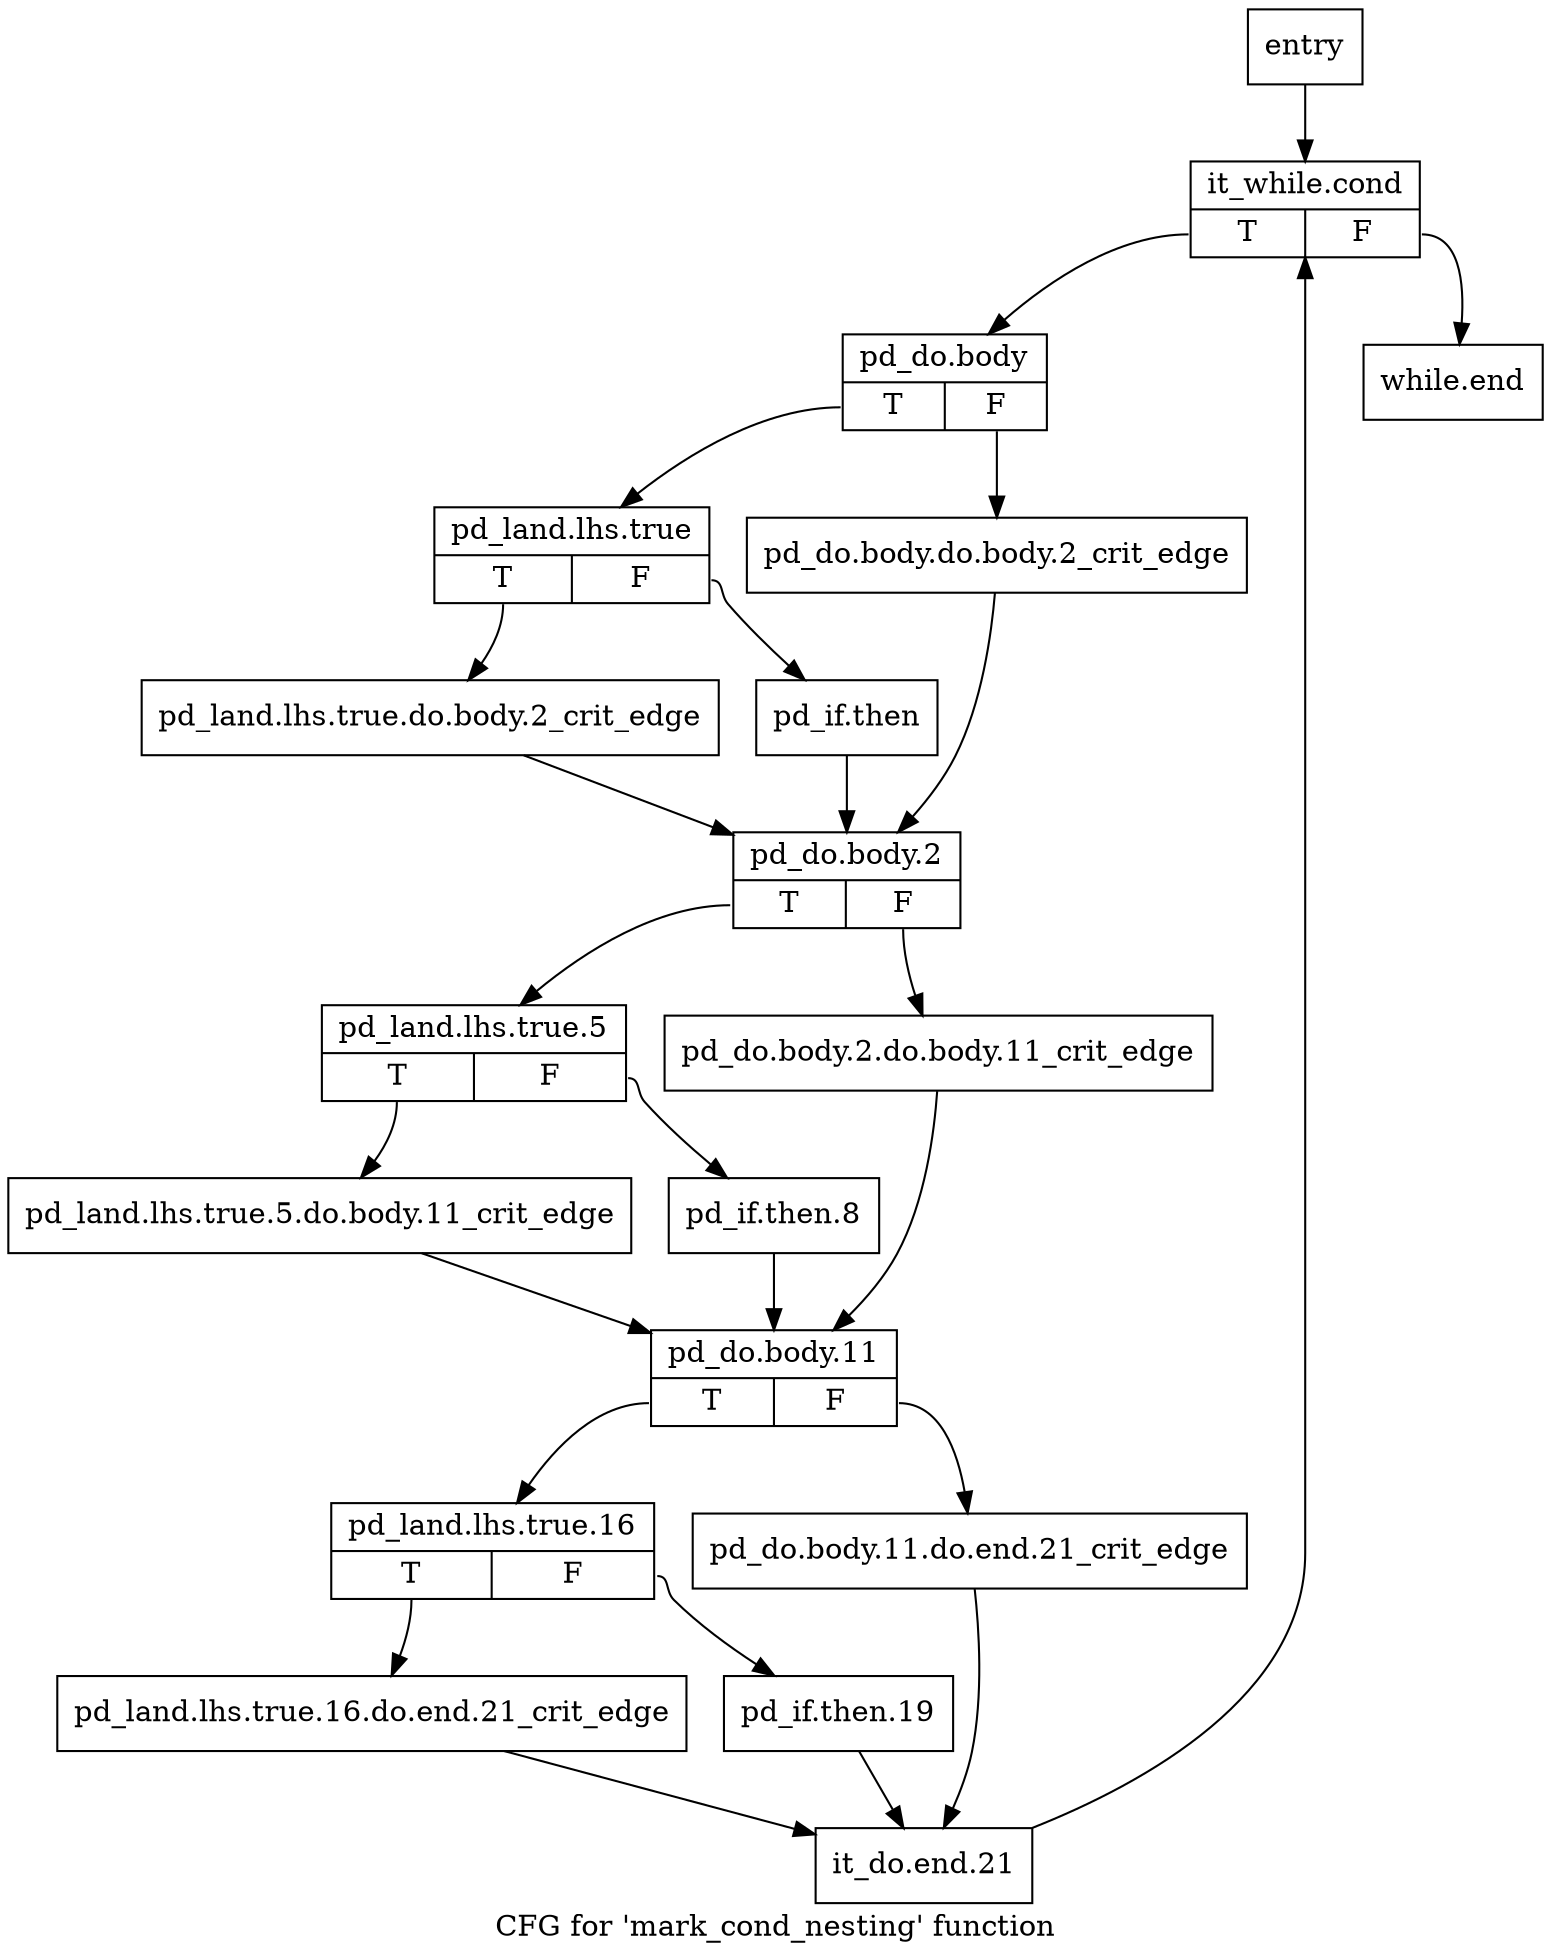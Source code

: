 digraph "CFG for 'mark_cond_nesting' function" {
	label="CFG for 'mark_cond_nesting' function";

	Node0x93619a0 [shape=record,label="{entry}"];
	Node0x93619a0 -> Node0x93619f0;
	Node0x93619f0 [shape=record,label="{it_while.cond|{<s0>T|<s1>F}}"];
	Node0x93619f0:s0 -> Node0x93804b0;
	Node0x93619f0:s1 -> Node0x93809b0;
	Node0x93804b0 [shape=record,label="{pd_do.body|{<s0>T|<s1>F}}"];
	Node0x93804b0:s0 -> Node0x9380550;
	Node0x93804b0:s1 -> Node0x9380500;
	Node0x9380500 [shape=record,label="{pd_do.body.do.body.2_crit_edge}"];
	Node0x9380500 -> Node0x9380640;
	Node0x9380550 [shape=record,label="{pd_land.lhs.true|{<s0>T|<s1>F}}"];
	Node0x9380550:s0 -> Node0x93805a0;
	Node0x9380550:s1 -> Node0x93805f0;
	Node0x93805a0 [shape=record,label="{pd_land.lhs.true.do.body.2_crit_edge}"];
	Node0x93805a0 -> Node0x9380640;
	Node0x93805f0 [shape=record,label="{pd_if.then}"];
	Node0x93805f0 -> Node0x9380640;
	Node0x9380640 [shape=record,label="{pd_do.body.2|{<s0>T|<s1>F}}"];
	Node0x9380640:s0 -> Node0x93806e0;
	Node0x9380640:s1 -> Node0x9380690;
	Node0x9380690 [shape=record,label="{pd_do.body.2.do.body.11_crit_edge}"];
	Node0x9380690 -> Node0x93807d0;
	Node0x93806e0 [shape=record,label="{pd_land.lhs.true.5|{<s0>T|<s1>F}}"];
	Node0x93806e0:s0 -> Node0x9380730;
	Node0x93806e0:s1 -> Node0x9380780;
	Node0x9380730 [shape=record,label="{pd_land.lhs.true.5.do.body.11_crit_edge}"];
	Node0x9380730 -> Node0x93807d0;
	Node0x9380780 [shape=record,label="{pd_if.then.8}"];
	Node0x9380780 -> Node0x93807d0;
	Node0x93807d0 [shape=record,label="{pd_do.body.11|{<s0>T|<s1>F}}"];
	Node0x93807d0:s0 -> Node0x9380870;
	Node0x93807d0:s1 -> Node0x9380820;
	Node0x9380820 [shape=record,label="{pd_do.body.11.do.end.21_crit_edge}"];
	Node0x9380820 -> Node0x9380960;
	Node0x9380870 [shape=record,label="{pd_land.lhs.true.16|{<s0>T|<s1>F}}"];
	Node0x9380870:s0 -> Node0x93808c0;
	Node0x9380870:s1 -> Node0x9380910;
	Node0x93808c0 [shape=record,label="{pd_land.lhs.true.16.do.end.21_crit_edge}"];
	Node0x93808c0 -> Node0x9380960;
	Node0x9380910 [shape=record,label="{pd_if.then.19}"];
	Node0x9380910 -> Node0x9380960;
	Node0x9380960 [shape=record,label="{it_do.end.21}"];
	Node0x9380960 -> Node0x93619f0;
	Node0x93809b0 [shape=record,label="{while.end}"];
}
